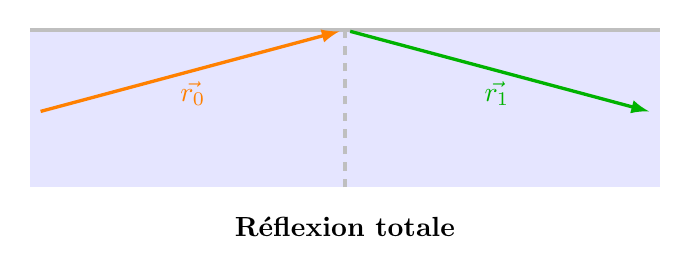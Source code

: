 \begin{tikzpicture}[scale=2]


\def\mytheta{15};

\fill [blue!10] (-2,0) rectangle (2,-1);

\draw[ultra thick, lightgray] (-2,0) -- (2,0);
\draw[very thick, gray!50,dashed] (90:-1) -- (90:0);

\draw[<-,>=latex, shorten <=2pt, very thick, orange] (0,0) -- (180+\mytheta:2) node[midway, below]{$\vec{r_0}$};
\draw[->,>=latex,  shorten <=2pt,very thick, green!70!black] (0,0) -- (-\mytheta:2) node[midway,below]{$\vec{r_1}$};

%\draw (0.1,0) -- ++(0,0.1) -- ++ (-0.1,0);

%\coordinate (P) at (0,0);
%\node[blue, scale=3] at (P) {.};

%\node[blue] at (2,1) {milieu d'indice $n_1$};
%\node[blue] at (2,-1) {milieu d'indice $n_2$};

\node at (0,-1.25) {\bf Réflexion totale};

\end{tikzpicture}